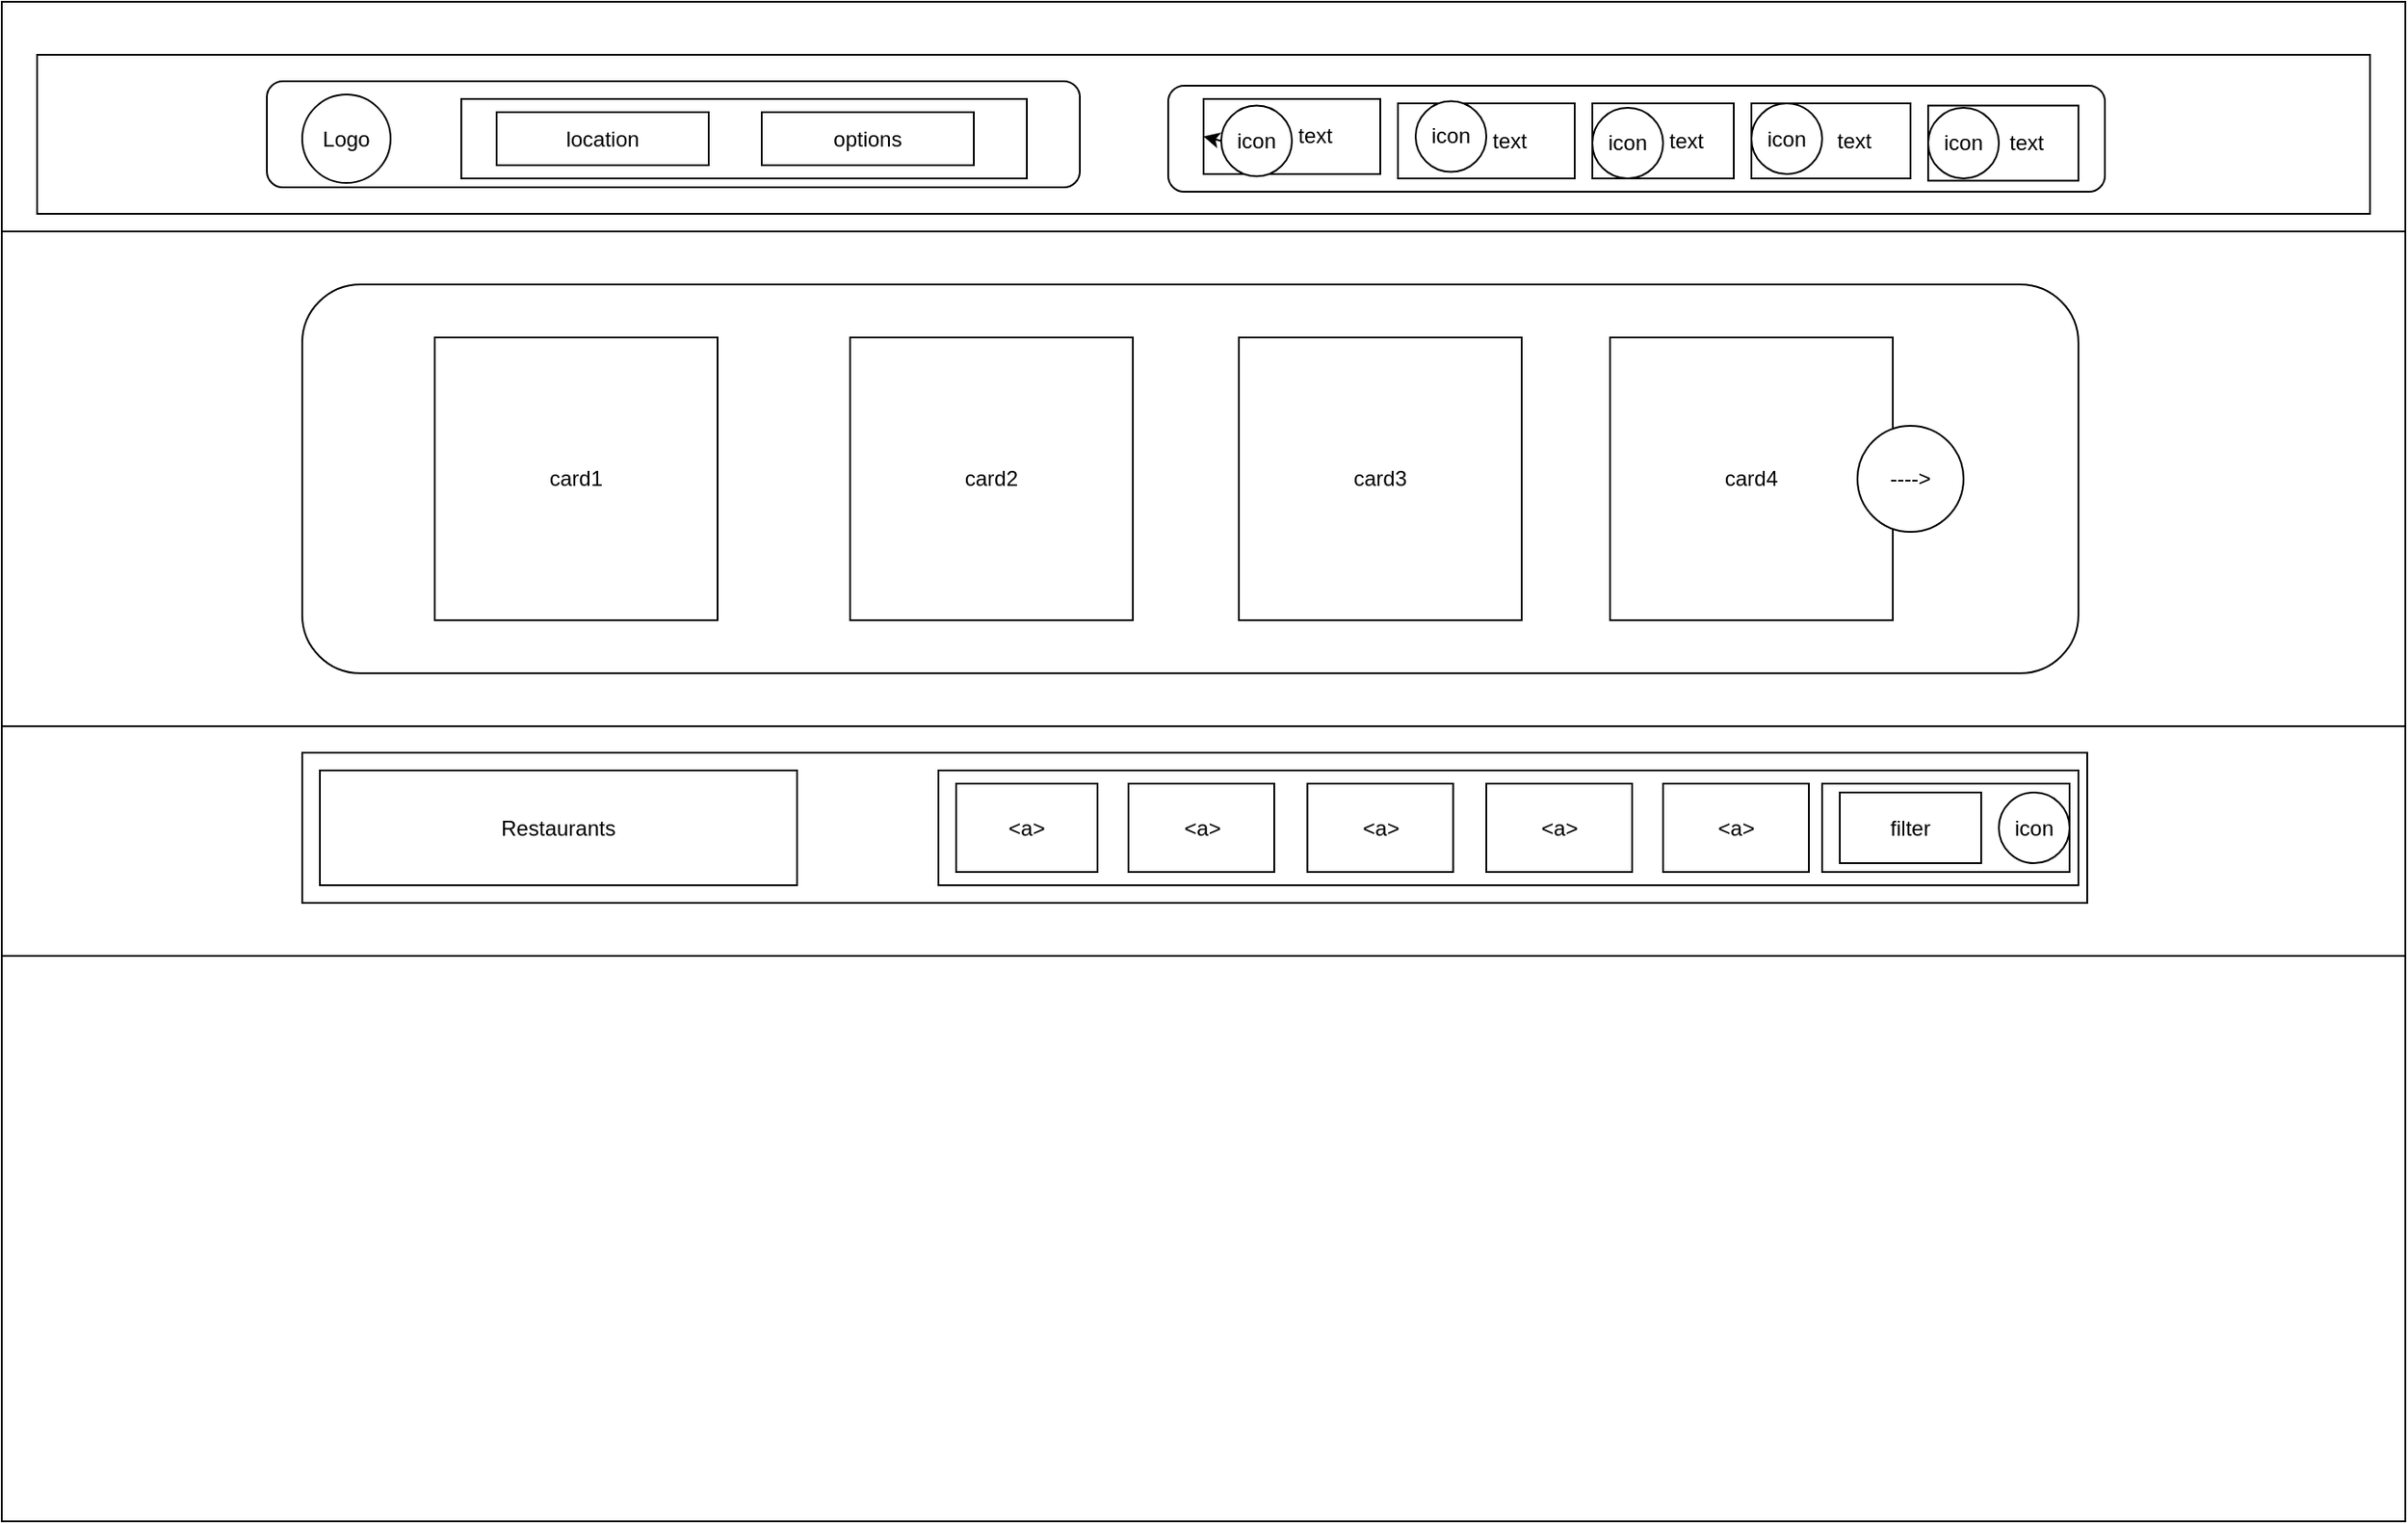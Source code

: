 <mxfile>
    <diagram id="4pXa8wD9Zis8faFRkyPW" name="Page-1">
        <mxGraphModel dx="2681" dy="706" grid="1" gridSize="10" guides="1" tooltips="1" connect="1" arrows="1" fold="1" page="1" pageScale="1" pageWidth="850" pageHeight="1100" math="0" shadow="0">
            <root>
                <mxCell id="0"/>
                <mxCell id="1" parent="0"/>
                <mxCell id="33" value="" style="rounded=0;whiteSpace=wrap;html=1;" vertex="1" parent="1">
                    <mxGeometry x="-830" y="220" width="1360" height="860" as="geometry"/>
                </mxCell>
                <mxCell id="80" value="" style="rounded=0;whiteSpace=wrap;html=1;" vertex="1" parent="1">
                    <mxGeometry x="-810" y="250" width="1320" height="90" as="geometry"/>
                </mxCell>
                <mxCell id="82" value="" style="rounded=1;whiteSpace=wrap;html=1;" vertex="1" parent="1">
                    <mxGeometry x="-680" y="265" width="460" height="60" as="geometry"/>
                </mxCell>
                <mxCell id="83" value="Logo" style="ellipse;whiteSpace=wrap;html=1;aspect=fixed;" vertex="1" parent="1">
                    <mxGeometry x="-660" y="272.5" width="50" height="50" as="geometry"/>
                </mxCell>
                <mxCell id="84" value="" style="rounded=0;whiteSpace=wrap;html=1;" vertex="1" parent="1">
                    <mxGeometry x="-570" y="275" width="320" height="45" as="geometry"/>
                </mxCell>
                <mxCell id="85" value="location" style="rounded=0;whiteSpace=wrap;html=1;" vertex="1" parent="1">
                    <mxGeometry x="-550" y="282.5" width="120" height="30" as="geometry"/>
                </mxCell>
                <mxCell id="86" value="options" style="rounded=0;whiteSpace=wrap;html=1;" vertex="1" parent="1">
                    <mxGeometry x="-400" y="282.5" width="120" height="30" as="geometry"/>
                </mxCell>
                <mxCell id="89" value="" style="rounded=1;whiteSpace=wrap;html=1;" vertex="1" parent="1">
                    <mxGeometry x="-170" y="267.5" width="530" height="60" as="geometry"/>
                </mxCell>
                <mxCell id="90" value="&amp;nbsp; &amp;nbsp; &amp;nbsp; &amp;nbsp; text" style="rounded=0;whiteSpace=wrap;html=1;" vertex="1" parent="1">
                    <mxGeometry x="-150" y="275" width="100" height="42.5" as="geometry"/>
                </mxCell>
                <mxCell id="92" style="edgeStyle=none;html=1;exitX=0;exitY=0.5;exitDx=0;exitDy=0;entryX=0;entryY=0.5;entryDx=0;entryDy=0;" edge="1" parent="1" source="91" target="90">
                    <mxGeometry relative="1" as="geometry"/>
                </mxCell>
                <mxCell id="91" value="icon" style="ellipse;whiteSpace=wrap;html=1;aspect=fixed;" vertex="1" parent="1">
                    <mxGeometry x="-140" y="278.75" width="40" height="40" as="geometry"/>
                </mxCell>
                <mxCell id="93" value="&amp;nbsp; &amp;nbsp; &amp;nbsp; &amp;nbsp; text" style="rounded=0;whiteSpace=wrap;html=1;" vertex="1" parent="1">
                    <mxGeometry x="-40" y="277.5" width="100" height="42.5" as="geometry"/>
                </mxCell>
                <mxCell id="94" value="icon" style="ellipse;whiteSpace=wrap;html=1;aspect=fixed;" vertex="1" parent="1">
                    <mxGeometry x="-30" y="276.25" width="40" height="40" as="geometry"/>
                </mxCell>
                <mxCell id="95" value="&amp;nbsp; &amp;nbsp; &amp;nbsp; &amp;nbsp; text" style="rounded=0;whiteSpace=wrap;html=1;" vertex="1" parent="1">
                    <mxGeometry x="70" y="277.5" width="80" height="42.5" as="geometry"/>
                </mxCell>
                <mxCell id="96" value="icon" style="ellipse;whiteSpace=wrap;html=1;aspect=fixed;" vertex="1" parent="1">
                    <mxGeometry x="70" y="280" width="40" height="40" as="geometry"/>
                </mxCell>
                <mxCell id="97" value="&amp;nbsp; &amp;nbsp; &amp;nbsp; &amp;nbsp; text" style="rounded=0;whiteSpace=wrap;html=1;" vertex="1" parent="1">
                    <mxGeometry x="160" y="277.5" width="90" height="42.5" as="geometry"/>
                </mxCell>
                <mxCell id="98" value="icon" style="ellipse;whiteSpace=wrap;html=1;aspect=fixed;" vertex="1" parent="1">
                    <mxGeometry x="160" y="277.5" width="40" height="40" as="geometry"/>
                </mxCell>
                <mxCell id="99" value="&amp;nbsp; &amp;nbsp; &amp;nbsp; &amp;nbsp; text" style="rounded=0;whiteSpace=wrap;html=1;" vertex="1" parent="1">
                    <mxGeometry x="260" y="278.75" width="85" height="42.5" as="geometry"/>
                </mxCell>
                <mxCell id="100" value="icon" style="ellipse;whiteSpace=wrap;html=1;aspect=fixed;" vertex="1" parent="1">
                    <mxGeometry x="260" y="280" width="40" height="40" as="geometry"/>
                </mxCell>
                <mxCell id="101" value="" style="rounded=0;whiteSpace=wrap;html=1;" vertex="1" parent="1">
                    <mxGeometry x="-830" y="350" width="1360" height="280" as="geometry"/>
                </mxCell>
                <mxCell id="102" value="" style="rounded=1;whiteSpace=wrap;html=1;" vertex="1" parent="1">
                    <mxGeometry x="-660" y="380" width="1005" height="220" as="geometry"/>
                </mxCell>
                <mxCell id="103" value="card1" style="whiteSpace=wrap;html=1;aspect=fixed;" vertex="1" parent="1">
                    <mxGeometry x="-585" y="410" width="160" height="160" as="geometry"/>
                </mxCell>
                <mxCell id="108" value="card2" style="whiteSpace=wrap;html=1;aspect=fixed;" vertex="1" parent="1">
                    <mxGeometry x="-350" y="410" width="160" height="160" as="geometry"/>
                </mxCell>
                <mxCell id="109" value="card3" style="whiteSpace=wrap;html=1;aspect=fixed;" vertex="1" parent="1">
                    <mxGeometry x="-130" y="410" width="160" height="160" as="geometry"/>
                </mxCell>
                <mxCell id="110" value="card4" style="whiteSpace=wrap;html=1;aspect=fixed;" vertex="1" parent="1">
                    <mxGeometry x="80" y="410" width="160" height="160" as="geometry"/>
                </mxCell>
                <mxCell id="113" value="----&amp;gt;" style="ellipse;whiteSpace=wrap;html=1;aspect=fixed;" vertex="1" parent="1">
                    <mxGeometry x="220" y="460" width="60" height="60" as="geometry"/>
                </mxCell>
                <mxCell id="115" value="" style="rounded=0;whiteSpace=wrap;html=1;" vertex="1" parent="1">
                    <mxGeometry x="-830" y="630" width="1360" height="130" as="geometry"/>
                </mxCell>
                <mxCell id="116" value="" style="rounded=0;whiteSpace=wrap;html=1;" vertex="1" parent="1">
                    <mxGeometry x="-660" y="645" width="1010" height="85" as="geometry"/>
                </mxCell>
                <mxCell id="117" value="Restaurants" style="rounded=0;whiteSpace=wrap;html=1;" vertex="1" parent="1">
                    <mxGeometry x="-650" y="655" width="270" height="65" as="geometry"/>
                </mxCell>
                <mxCell id="118" value="" style="rounded=0;whiteSpace=wrap;html=1;" vertex="1" parent="1">
                    <mxGeometry x="-300" y="655" width="645" height="65" as="geometry"/>
                </mxCell>
                <mxCell id="120" value="&amp;lt;a&amp;gt;" style="rounded=0;whiteSpace=wrap;html=1;" vertex="1" parent="1">
                    <mxGeometry x="-290" y="662.5" width="80" height="50" as="geometry"/>
                </mxCell>
                <mxCell id="121" value="&amp;lt;a&amp;gt;" style="rounded=0;whiteSpace=wrap;html=1;" vertex="1" parent="1">
                    <mxGeometry x="-192.5" y="662.5" width="82.5" height="50" as="geometry"/>
                </mxCell>
                <mxCell id="126" value="&amp;lt;a&amp;gt;" style="rounded=0;whiteSpace=wrap;html=1;" vertex="1" parent="1">
                    <mxGeometry x="-91.25" y="662.5" width="82.5" height="50" as="geometry"/>
                </mxCell>
                <mxCell id="127" value="&amp;lt;a&amp;gt;" style="rounded=0;whiteSpace=wrap;html=1;" vertex="1" parent="1">
                    <mxGeometry x="10" y="662.5" width="82.5" height="50" as="geometry"/>
                </mxCell>
                <mxCell id="128" value="&amp;lt;a&amp;gt;" style="rounded=0;whiteSpace=wrap;html=1;" vertex="1" parent="1">
                    <mxGeometry x="110" y="662.5" width="82.5" height="50" as="geometry"/>
                </mxCell>
                <mxCell id="129" value="" style="rounded=0;whiteSpace=wrap;html=1;" vertex="1" parent="1">
                    <mxGeometry x="208.75" y="667.5" width="82.5" height="40" as="geometry"/>
                </mxCell>
                <mxCell id="132" value="" style="rounded=0;whiteSpace=wrap;html=1;" vertex="1" parent="1">
                    <mxGeometry x="200" y="662.5" width="140" height="50" as="geometry"/>
                </mxCell>
                <mxCell id="133" value="filter" style="rounded=0;whiteSpace=wrap;html=1;" vertex="1" parent="1">
                    <mxGeometry x="210" y="667.5" width="80" height="40" as="geometry"/>
                </mxCell>
                <mxCell id="134" value="icon" style="ellipse;whiteSpace=wrap;html=1;aspect=fixed;" vertex="1" parent="1">
                    <mxGeometry x="300" y="667.5" width="40" height="40" as="geometry"/>
                </mxCell>
            </root>
        </mxGraphModel>
    </diagram>
</mxfile>